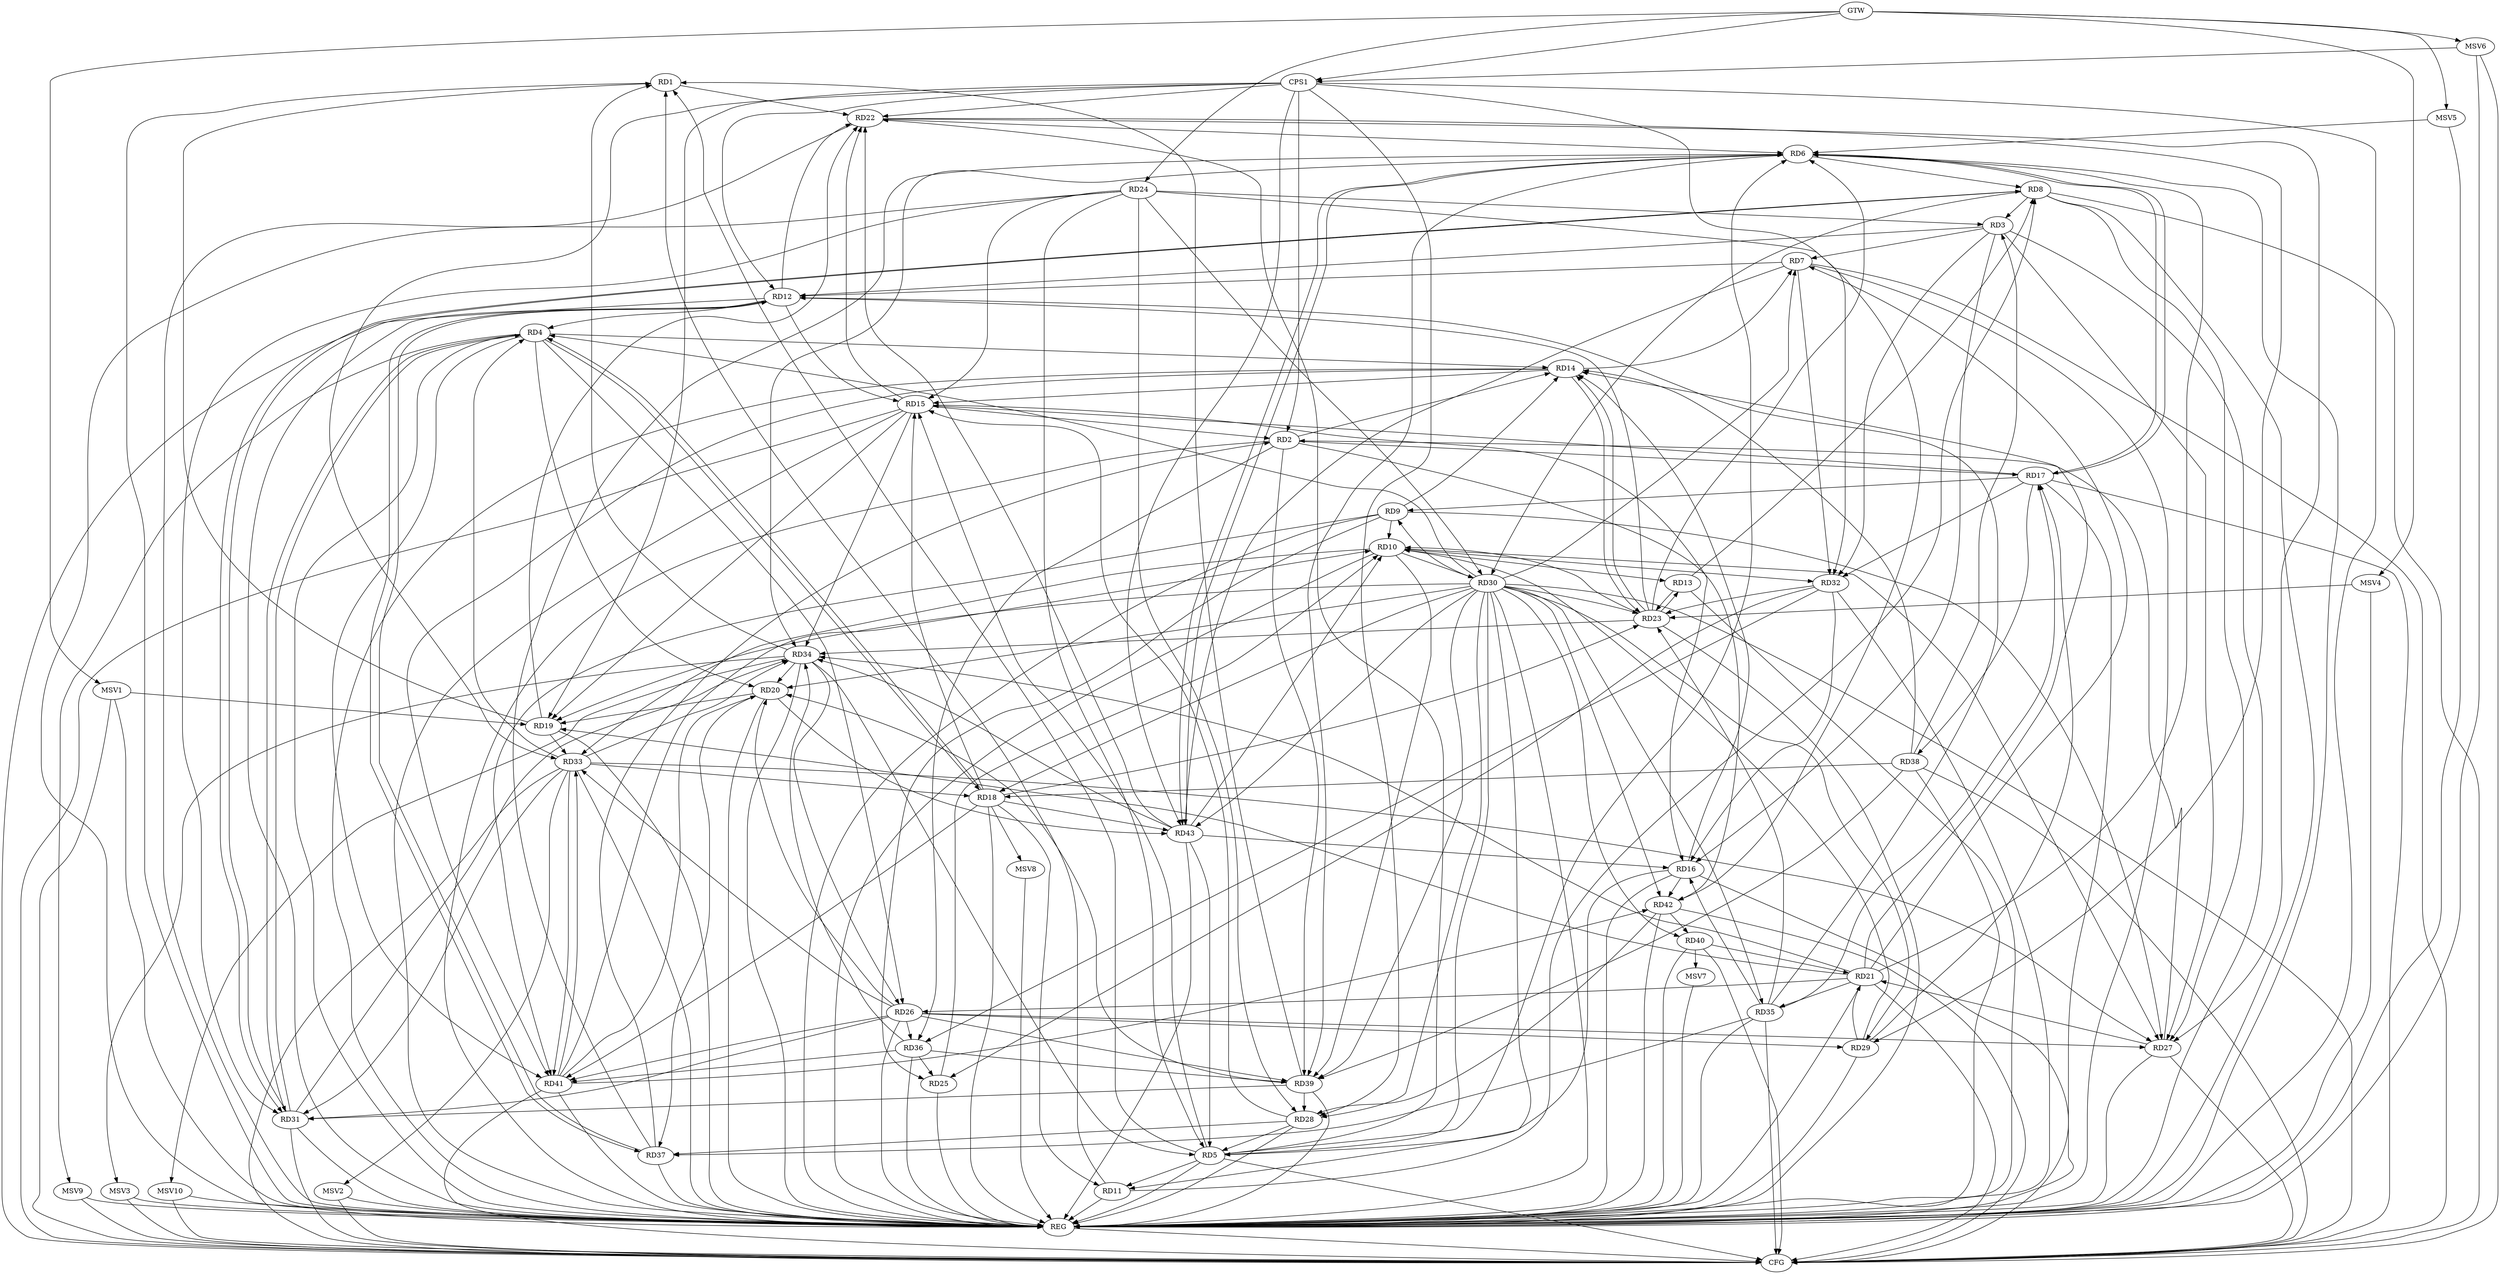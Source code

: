 strict digraph G {
  RD1 [ label="RD1" ];
  RD2 [ label="RD2" ];
  RD3 [ label="RD3" ];
  RD4 [ label="RD4" ];
  RD5 [ label="RD5" ];
  RD6 [ label="RD6" ];
  RD7 [ label="RD7" ];
  RD8 [ label="RD8" ];
  RD9 [ label="RD9" ];
  RD10 [ label="RD10" ];
  RD11 [ label="RD11" ];
  RD12 [ label="RD12" ];
  RD13 [ label="RD13" ];
  RD14 [ label="RD14" ];
  RD15 [ label="RD15" ];
  RD16 [ label="RD16" ];
  RD17 [ label="RD17" ];
  RD18 [ label="RD18" ];
  RD19 [ label="RD19" ];
  RD20 [ label="RD20" ];
  RD21 [ label="RD21" ];
  RD22 [ label="RD22" ];
  RD23 [ label="RD23" ];
  RD24 [ label="RD24" ];
  RD25 [ label="RD25" ];
  RD26 [ label="RD26" ];
  RD27 [ label="RD27" ];
  RD28 [ label="RD28" ];
  RD29 [ label="RD29" ];
  RD30 [ label="RD30" ];
  RD31 [ label="RD31" ];
  RD32 [ label="RD32" ];
  RD33 [ label="RD33" ];
  RD34 [ label="RD34" ];
  RD35 [ label="RD35" ];
  RD36 [ label="RD36" ];
  RD37 [ label="RD37" ];
  RD38 [ label="RD38" ];
  RD39 [ label="RD39" ];
  RD40 [ label="RD40" ];
  RD41 [ label="RD41" ];
  RD42 [ label="RD42" ];
  RD43 [ label="RD43" ];
  CPS1 [ label="CPS1" ];
  GTW [ label="GTW" ];
  REG [ label="REG" ];
  CFG [ label="CFG" ];
  MSV1 [ label="MSV1" ];
  MSV2 [ label="MSV2" ];
  MSV3 [ label="MSV3" ];
  MSV4 [ label="MSV4" ];
  MSV5 [ label="MSV5" ];
  MSV6 [ label="MSV6" ];
  MSV7 [ label="MSV7" ];
  MSV8 [ label="MSV8" ];
  MSV9 [ label="MSV9" ];
  MSV10 [ label="MSV10" ];
  RD5 -> RD1;
  RD11 -> RD1;
  RD19 -> RD1;
  RD1 -> RD22;
  RD34 -> RD1;
  RD39 -> RD1;
  RD2 -> RD14;
  RD15 -> RD2;
  RD2 -> RD17;
  RD27 -> RD2;
  RD2 -> RD36;
  RD37 -> RD2;
  RD2 -> RD39;
  RD2 -> RD42;
  RD3 -> RD7;
  RD8 -> RD3;
  RD3 -> RD12;
  RD3 -> RD16;
  RD24 -> RD3;
  RD3 -> RD27;
  RD3 -> RD32;
  RD38 -> RD3;
  RD12 -> RD4;
  RD4 -> RD14;
  RD4 -> RD18;
  RD18 -> RD4;
  RD4 -> RD20;
  RD4 -> RD26;
  RD4 -> RD31;
  RD31 -> RD4;
  RD33 -> RD4;
  RD4 -> RD41;
  RD5 -> RD6;
  RD5 -> RD11;
  RD5 -> RD15;
  RD16 -> RD5;
  RD5 -> RD22;
  RD24 -> RD5;
  RD28 -> RD5;
  RD30 -> RD5;
  RD34 -> RD5;
  RD43 -> RD5;
  RD6 -> RD8;
  RD6 -> RD17;
  RD17 -> RD6;
  RD21 -> RD6;
  RD22 -> RD6;
  RD23 -> RD6;
  RD6 -> RD34;
  RD37 -> RD6;
  RD6 -> RD39;
  RD6 -> RD43;
  RD43 -> RD6;
  RD7 -> RD12;
  RD14 -> RD7;
  RD21 -> RD7;
  RD7 -> RD32;
  RD7 -> RD43;
  RD11 -> RD8;
  RD13 -> RD8;
  RD8 -> RD27;
  RD8 -> RD30;
  RD8 -> RD31;
  RD31 -> RD8;
  RD9 -> RD10;
  RD9 -> RD14;
  RD17 -> RD9;
  RD9 -> RD25;
  RD9 -> RD27;
  RD30 -> RD9;
  RD9 -> RD41;
  RD10 -> RD13;
  RD23 -> RD10;
  RD25 -> RD10;
  RD10 -> RD27;
  RD29 -> RD10;
  RD10 -> RD30;
  RD10 -> RD32;
  RD10 -> RD33;
  RD10 -> RD39;
  RD41 -> RD10;
  RD43 -> RD10;
  RD18 -> RD11;
  RD30 -> RD11;
  RD12 -> RD15;
  RD12 -> RD22;
  RD23 -> RD12;
  RD35 -> RD12;
  RD12 -> RD37;
  RD37 -> RD12;
  RD13 -> RD23;
  RD23 -> RD13;
  RD14 -> RD15;
  RD16 -> RD14;
  RD21 -> RD14;
  RD14 -> RD23;
  RD23 -> RD14;
  RD38 -> RD14;
  RD14 -> RD41;
  RD15 -> RD16;
  RD17 -> RD15;
  RD18 -> RD15;
  RD15 -> RD19;
  RD15 -> RD22;
  RD24 -> RD15;
  RD28 -> RD15;
  RD15 -> RD34;
  RD32 -> RD16;
  RD35 -> RD16;
  RD16 -> RD42;
  RD43 -> RD16;
  RD29 -> RD17;
  RD17 -> RD32;
  RD35 -> RD17;
  RD17 -> RD38;
  RD18 -> RD23;
  RD33 -> RD18;
  RD38 -> RD18;
  RD18 -> RD41;
  RD18 -> RD43;
  RD20 -> RD19;
  RD21 -> RD19;
  RD19 -> RD22;
  RD30 -> RD19;
  RD19 -> RD33;
  RD26 -> RD20;
  RD30 -> RD20;
  RD34 -> RD20;
  RD20 -> RD37;
  RD39 -> RD20;
  RD41 -> RD20;
  RD20 -> RD43;
  RD21 -> RD26;
  RD27 -> RD21;
  RD29 -> RD21;
  RD21 -> RD34;
  RD21 -> RD35;
  RD40 -> RD21;
  RD22 -> RD27;
  RD22 -> RD29;
  RD43 -> RD22;
  RD32 -> RD23;
  RD23 -> RD34;
  RD35 -> RD23;
  RD24 -> RD28;
  RD24 -> RD30;
  RD24 -> RD31;
  RD24 -> RD42;
  RD32 -> RD25;
  RD36 -> RD25;
  RD26 -> RD27;
  RD26 -> RD29;
  RD26 -> RD31;
  RD26 -> RD33;
  RD34 -> RD26;
  RD26 -> RD36;
  RD26 -> RD39;
  RD26 -> RD41;
  RD33 -> RD27;
  RD30 -> RD28;
  RD28 -> RD37;
  RD39 -> RD28;
  RD42 -> RD28;
  RD30 -> RD40;
  RD30 -> RD42;
  RD30 -> RD43;
  RD33 -> RD31;
  RD31 -> RD34;
  RD39 -> RD31;
  RD32 -> RD36;
  RD33 -> RD34;
  RD33 -> RD41;
  RD41 -> RD33;
  RD36 -> RD34;
  RD43 -> RD34;
  RD35 -> RD37;
  RD36 -> RD39;
  RD36 -> RD41;
  RD38 -> RD39;
  RD42 -> RD40;
  RD41 -> RD42;
  CPS1 -> RD22;
  CPS1 -> RD19;
  CPS1 -> RD28;
  CPS1 -> RD2;
  CPS1 -> RD12;
  CPS1 -> RD43;
  CPS1 -> RD32;
  CPS1 -> RD33;
  GTW -> RD24;
  GTW -> CPS1;
  RD1 -> REG;
  RD2 -> REG;
  RD3 -> REG;
  RD4 -> REG;
  RD5 -> REG;
  RD6 -> REG;
  RD7 -> REG;
  RD8 -> REG;
  RD9 -> REG;
  RD10 -> REG;
  RD11 -> REG;
  RD12 -> REG;
  RD13 -> REG;
  RD14 -> REG;
  RD15 -> REG;
  RD16 -> REG;
  RD17 -> REG;
  RD18 -> REG;
  RD19 -> REG;
  RD20 -> REG;
  RD21 -> REG;
  RD22 -> REG;
  RD23 -> REG;
  RD24 -> REG;
  RD25 -> REG;
  RD26 -> REG;
  RD27 -> REG;
  RD28 -> REG;
  RD29 -> REG;
  RD30 -> REG;
  RD31 -> REG;
  RD32 -> REG;
  RD33 -> REG;
  RD34 -> REG;
  RD35 -> REG;
  RD36 -> REG;
  RD37 -> REG;
  RD38 -> REG;
  RD39 -> REG;
  RD40 -> REG;
  RD41 -> REG;
  RD42 -> REG;
  RD43 -> REG;
  CPS1 -> REG;
  RD5 -> CFG;
  RD35 -> CFG;
  RD42 -> CFG;
  RD33 -> CFG;
  RD38 -> CFG;
  RD21 -> CFG;
  RD7 -> CFG;
  RD30 -> CFG;
  RD27 -> CFG;
  RD16 -> CFG;
  RD31 -> CFG;
  RD12 -> CFG;
  RD41 -> CFG;
  RD8 -> CFG;
  RD15 -> CFG;
  RD17 -> CFG;
  RD40 -> CFG;
  REG -> CFG;
  RD30 -> RD4;
  RD30 -> RD18;
  RD30 -> RD39;
  RD30 -> RD7;
  RD30 -> RD35;
  RD30 -> RD29;
  RD30 -> RD23;
  MSV1 -> RD19;
  GTW -> MSV1;
  MSV1 -> REG;
  MSV1 -> CFG;
  RD33 -> MSV2;
  MSV2 -> REG;
  MSV2 -> CFG;
  RD34 -> MSV3;
  MSV3 -> REG;
  MSV3 -> CFG;
  MSV4 -> RD23;
  GTW -> MSV4;
  MSV4 -> REG;
  MSV5 -> RD6;
  GTW -> MSV5;
  MSV5 -> REG;
  MSV6 -> CPS1;
  GTW -> MSV6;
  MSV6 -> REG;
  MSV6 -> CFG;
  RD40 -> MSV7;
  MSV7 -> REG;
  RD18 -> MSV8;
  MSV8 -> REG;
  RD4 -> MSV9;
  MSV9 -> REG;
  MSV9 -> CFG;
  RD34 -> MSV10;
  MSV10 -> REG;
  MSV10 -> CFG;
}
